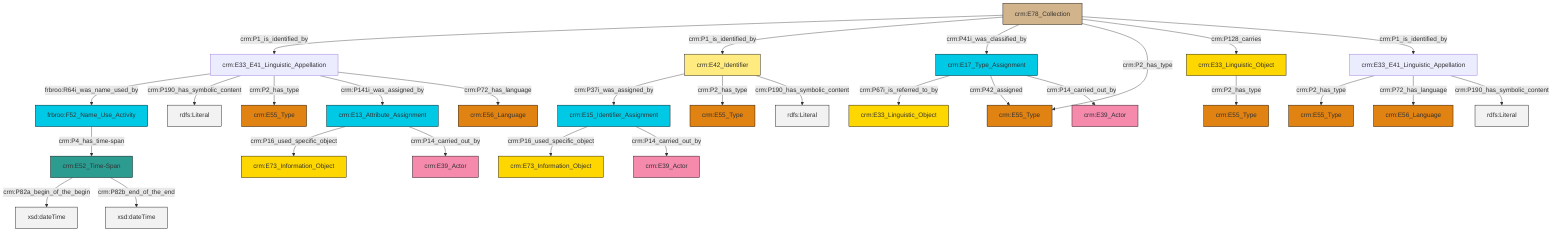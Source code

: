 graph TD
classDef Literal fill:#f2f2f2,stroke:#000000;
classDef CRM_Entity fill:#FFFFFF,stroke:#000000;
classDef Temporal_Entity fill:#00C9E6, stroke:#000000;
classDef Type fill:#E18312, stroke:#000000;
classDef Time-Span fill:#2C9C91, stroke:#000000;
classDef Appellation fill:#FFEB7F, stroke:#000000;
classDef Place fill:#008836, stroke:#000000;
classDef Persistent_Item fill:#B266B2, stroke:#000000;
classDef Conceptual_Object fill:#FFD700, stroke:#000000;
classDef Physical_Thing fill:#D2B48C, stroke:#000000;
classDef Actor fill:#f58aad, stroke:#000000;
classDef PC_Classes fill:#4ce600, stroke:#000000;
classDef Multi fill:#cccccc,stroke:#000000;

2["crm:E17_Type_Assignment"]:::Temporal_Entity -->|crm:P67i_is_referred_to_by| 0["crm:E33_Linguistic_Object"]:::Conceptual_Object
3["crm:E78_Collection"]:::Physical_Thing -->|crm:P1_is_identified_by| 4["crm:E33_E41_Linguistic_Appellation"]:::Default
4["crm:E33_E41_Linguistic_Appellation"]:::Default -->|frbroo:R64i_was_name_used_by| 6["frbroo:F52_Name_Use_Activity"]:::Temporal_Entity
2["crm:E17_Type_Assignment"]:::Temporal_Entity -->|crm:P42_assigned| 7["crm:E55_Type"]:::Type
4["crm:E33_E41_Linguistic_Appellation"]:::Default -->|crm:P190_has_symbolic_content| 12[rdfs:Literal]:::Literal
13["crm:E15_Identifier_Assignment"]:::Temporal_Entity -->|crm:P16_used_specific_object| 14["crm:E73_Information_Object"]:::Conceptual_Object
3["crm:E78_Collection"]:::Physical_Thing -->|crm:P1_is_identified_by| 15["crm:E42_Identifier"]:::Appellation
3["crm:E78_Collection"]:::Physical_Thing -->|crm:P41i_was_classified_by| 2["crm:E17_Type_Assignment"]:::Temporal_Entity
10["crm:E33_E41_Linguistic_Appellation"]:::Default -->|crm:P2_has_type| 22["crm:E55_Type"]:::Type
4["crm:E33_E41_Linguistic_Appellation"]:::Default -->|crm:P2_has_type| 19["crm:E55_Type"]:::Type
13["crm:E15_Identifier_Assignment"]:::Temporal_Entity -->|crm:P14_carried_out_by| 24["crm:E39_Actor"]:::Actor
27["crm:E52_Time-Span"]:::Time-Span -->|crm:P82a_begin_of_the_begin| 28[xsd:dateTime]:::Literal
8["crm:E13_Attribute_Assignment"]:::Temporal_Entity -->|crm:P16_used_specific_object| 16["crm:E73_Information_Object"]:::Conceptual_Object
3["crm:E78_Collection"]:::Physical_Thing -->|crm:P2_has_type| 7["crm:E55_Type"]:::Type
3["crm:E78_Collection"]:::Physical_Thing -->|crm:P128_carries| 25["crm:E33_Linguistic_Object"]:::Conceptual_Object
8["crm:E13_Attribute_Assignment"]:::Temporal_Entity -->|crm:P14_carried_out_by| 36["crm:E39_Actor"]:::Actor
25["crm:E33_Linguistic_Object"]:::Conceptual_Object -->|crm:P2_has_type| 39["crm:E55_Type"]:::Type
4["crm:E33_E41_Linguistic_Appellation"]:::Default -->|crm:P141i_was_assigned_by| 8["crm:E13_Attribute_Assignment"]:::Temporal_Entity
10["crm:E33_E41_Linguistic_Appellation"]:::Default -->|crm:P72_has_language| 40["crm:E56_Language"]:::Type
3["crm:E78_Collection"]:::Physical_Thing -->|crm:P1_is_identified_by| 10["crm:E33_E41_Linguistic_Appellation"]:::Default
15["crm:E42_Identifier"]:::Appellation -->|crm:P37i_was_assigned_by| 13["crm:E15_Identifier_Assignment"]:::Temporal_Entity
10["crm:E33_E41_Linguistic_Appellation"]:::Default -->|crm:P190_has_symbolic_content| 44[rdfs:Literal]:::Literal
15["crm:E42_Identifier"]:::Appellation -->|crm:P2_has_type| 41["crm:E55_Type"]:::Type
6["frbroo:F52_Name_Use_Activity"]:::Temporal_Entity -->|crm:P4_has_time-span| 27["crm:E52_Time-Span"]:::Time-Span
27["crm:E52_Time-Span"]:::Time-Span -->|crm:P82b_end_of_the_end| 49[xsd:dateTime]:::Literal
2["crm:E17_Type_Assignment"]:::Temporal_Entity -->|crm:P14_carried_out_by| 30["crm:E39_Actor"]:::Actor
15["crm:E42_Identifier"]:::Appellation -->|crm:P190_has_symbolic_content| 51[rdfs:Literal]:::Literal
4["crm:E33_E41_Linguistic_Appellation"]:::Default -->|crm:P72_has_language| 32["crm:E56_Language"]:::Type